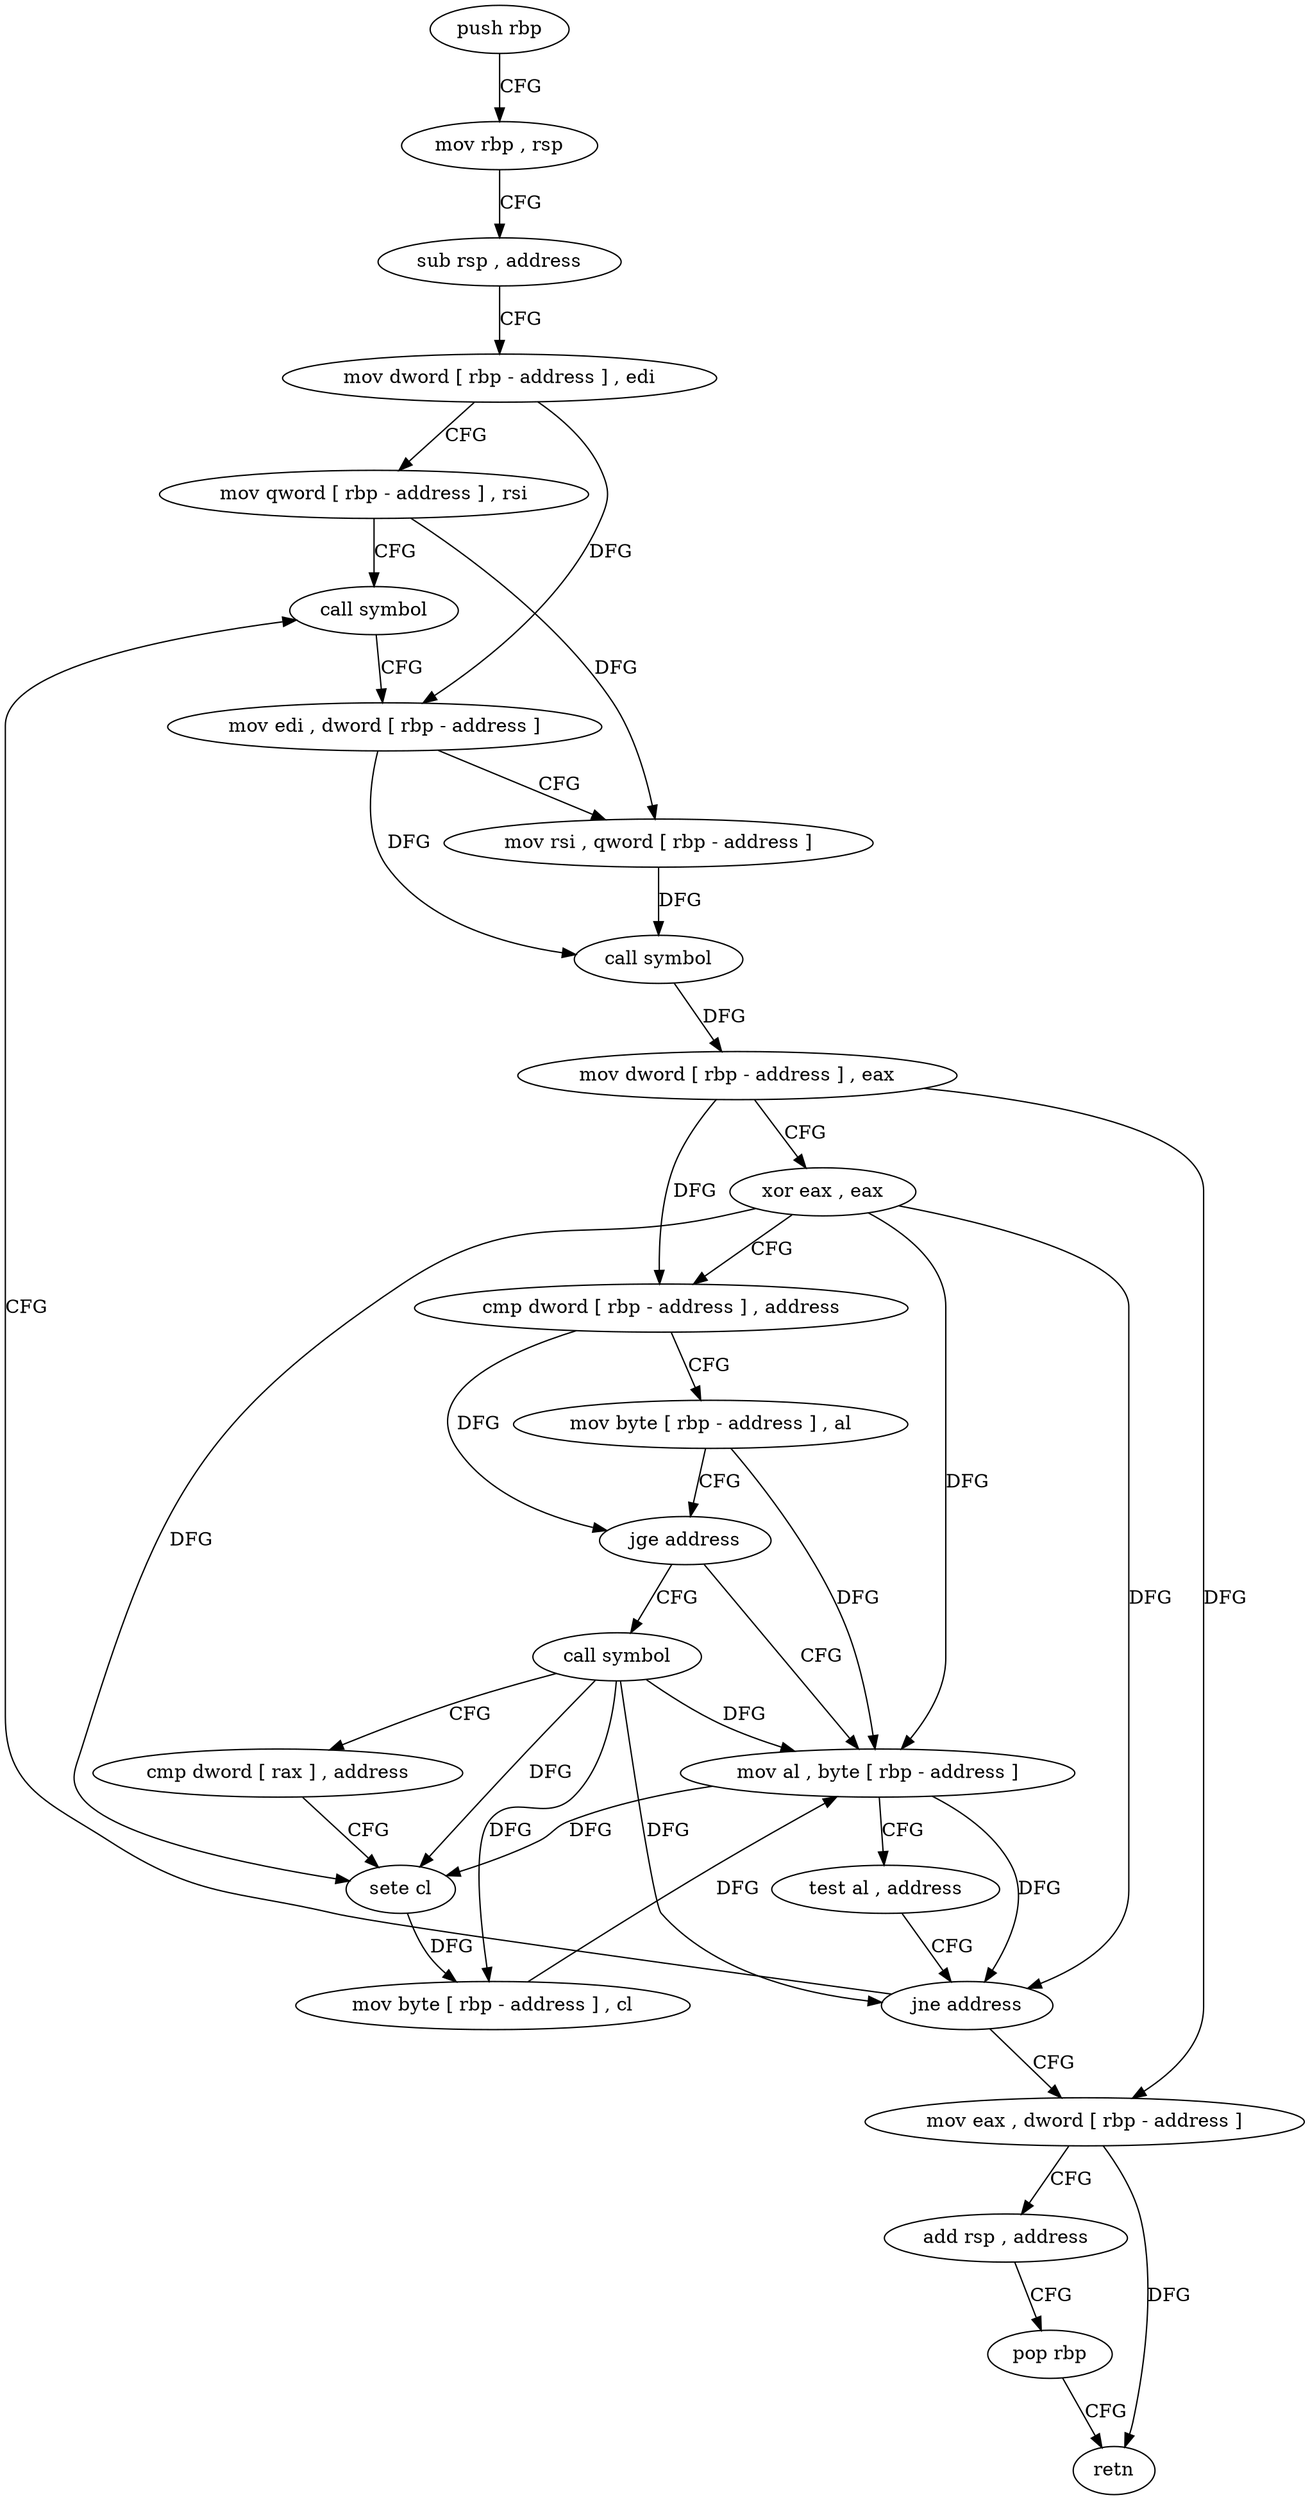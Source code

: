digraph "func" {
"4217744" [label = "push rbp" ]
"4217745" [label = "mov rbp , rsp" ]
"4217748" [label = "sub rsp , address" ]
"4217752" [label = "mov dword [ rbp - address ] , edi" ]
"4217755" [label = "mov qword [ rbp - address ] , rsi" ]
"4217759" [label = "call symbol" ]
"4217808" [label = "mov al , byte [ rbp - address ]" ]
"4217811" [label = "test al , address" ]
"4217813" [label = "jne address" ]
"4217819" [label = "mov eax , dword [ rbp - address ]" ]
"4217794" [label = "call symbol" ]
"4217799" [label = "cmp dword [ rax ] , address" ]
"4217802" [label = "sete cl" ]
"4217805" [label = "mov byte [ rbp - address ] , cl" ]
"4217764" [label = "mov edi , dword [ rbp - address ]" ]
"4217767" [label = "mov rsi , qword [ rbp - address ]" ]
"4217771" [label = "call symbol" ]
"4217776" [label = "mov dword [ rbp - address ] , eax" ]
"4217779" [label = "xor eax , eax" ]
"4217781" [label = "cmp dword [ rbp - address ] , address" ]
"4217785" [label = "mov byte [ rbp - address ] , al" ]
"4217788" [label = "jge address" ]
"4217822" [label = "add rsp , address" ]
"4217826" [label = "pop rbp" ]
"4217827" [label = "retn" ]
"4217744" -> "4217745" [ label = "CFG" ]
"4217745" -> "4217748" [ label = "CFG" ]
"4217748" -> "4217752" [ label = "CFG" ]
"4217752" -> "4217755" [ label = "CFG" ]
"4217752" -> "4217764" [ label = "DFG" ]
"4217755" -> "4217759" [ label = "CFG" ]
"4217755" -> "4217767" [ label = "DFG" ]
"4217759" -> "4217764" [ label = "CFG" ]
"4217808" -> "4217811" [ label = "CFG" ]
"4217808" -> "4217813" [ label = "DFG" ]
"4217808" -> "4217802" [ label = "DFG" ]
"4217811" -> "4217813" [ label = "CFG" ]
"4217813" -> "4217759" [ label = "CFG" ]
"4217813" -> "4217819" [ label = "CFG" ]
"4217819" -> "4217822" [ label = "CFG" ]
"4217819" -> "4217827" [ label = "DFG" ]
"4217794" -> "4217799" [ label = "CFG" ]
"4217794" -> "4217813" [ label = "DFG" ]
"4217794" -> "4217808" [ label = "DFG" ]
"4217794" -> "4217802" [ label = "DFG" ]
"4217794" -> "4217805" [ label = "DFG" ]
"4217799" -> "4217802" [ label = "CFG" ]
"4217802" -> "4217805" [ label = "DFG" ]
"4217805" -> "4217808" [ label = "DFG" ]
"4217764" -> "4217767" [ label = "CFG" ]
"4217764" -> "4217771" [ label = "DFG" ]
"4217767" -> "4217771" [ label = "DFG" ]
"4217771" -> "4217776" [ label = "DFG" ]
"4217776" -> "4217779" [ label = "CFG" ]
"4217776" -> "4217781" [ label = "DFG" ]
"4217776" -> "4217819" [ label = "DFG" ]
"4217779" -> "4217781" [ label = "CFG" ]
"4217779" -> "4217808" [ label = "DFG" ]
"4217779" -> "4217813" [ label = "DFG" ]
"4217779" -> "4217802" [ label = "DFG" ]
"4217781" -> "4217785" [ label = "CFG" ]
"4217781" -> "4217788" [ label = "DFG" ]
"4217785" -> "4217788" [ label = "CFG" ]
"4217785" -> "4217808" [ label = "DFG" ]
"4217788" -> "4217808" [ label = "CFG" ]
"4217788" -> "4217794" [ label = "CFG" ]
"4217822" -> "4217826" [ label = "CFG" ]
"4217826" -> "4217827" [ label = "CFG" ]
}
